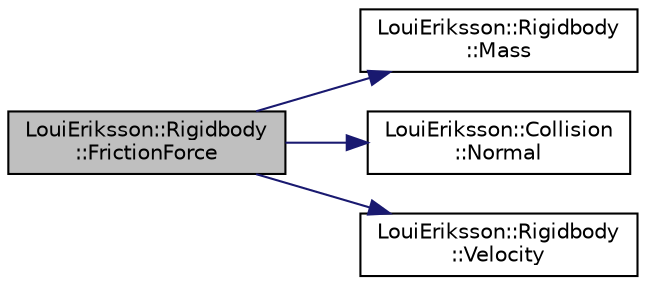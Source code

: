 digraph "LouiEriksson::Rigidbody::FrictionForce"
{
 // LATEX_PDF_SIZE
  edge [fontname="Helvetica",fontsize="10",labelfontname="Helvetica",labelfontsize="10"];
  node [fontname="Helvetica",fontsize="10",shape=record];
  rankdir="LR";
  Node1 [label="LouiEriksson::Rigidbody\l::FrictionForce",height=0.2,width=0.4,color="black", fillcolor="grey75", style="filled", fontcolor="black",tooltip="Compute the friction force of the Rigidbody given Collision information."];
  Node1 -> Node2 [color="midnightblue",fontsize="10",style="solid",fontname="Helvetica"];
  Node2 [label="LouiEriksson::Rigidbody\l::Mass",height=0.2,width=0.4,color="black", fillcolor="white", style="filled",URL="$class_loui_eriksson_1_1_rigidbody.html#a560b97576cb737390c677e994f93aba4",tooltip="Get the mass of the Rigidbody."];
  Node1 -> Node3 [color="midnightblue",fontsize="10",style="solid",fontname="Helvetica"];
  Node3 [label="LouiEriksson::Collision\l::Normal",height=0.2,width=0.4,color="black", fillcolor="white", style="filled",URL="$struct_loui_eriksson_1_1_collision.html#a60e4776180f318ec993d1255894bea1d",tooltip="Set the normal of the Collision."];
  Node1 -> Node4 [color="midnightblue",fontsize="10",style="solid",fontname="Helvetica"];
  Node4 [label="LouiEriksson::Rigidbody\l::Velocity",height=0.2,width=0.4,color="black", fillcolor="white", style="filled",URL="$class_loui_eriksson_1_1_rigidbody.html#ac38ac970560e9d98c85754aa1af6f1d7",tooltip="Get the velocity of the Rigidbody."];
}
